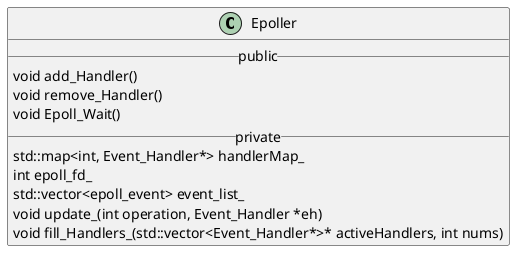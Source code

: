 @startuml Epoller
class Epoller {
    __ public __
    void add_Handler()
    void remove_Handler()
    void Epoll_Wait()
    __ private __
    std::map<int, Event_Handler*> handlerMap_
    int epoll_fd_
    std::vector<epoll_event> event_list_
    void update_(int operation, Event_Handler *eh)
    void fill_Handlers_(std::vector<Event_Handler*>* activeHandlers, int nums)
}
@enduml
